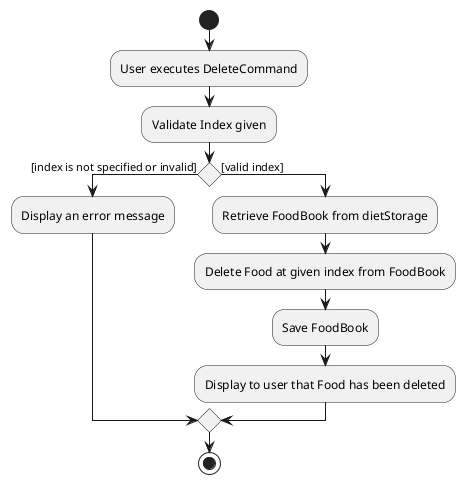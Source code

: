 @startuml
/' @author @akhilvuputuri'/

start

:User executes DeleteCommand;
:Validate Index given;

if () then ([index is not specified or invalid])
    :Display an error message;

else ([valid index])
    :Retrieve FoodBook from dietStorage;
    :Delete Food at given index from FoodBook;
    :Save FoodBook;
    :Display to user that Food has been deleted;

endif
stop
@enduml
